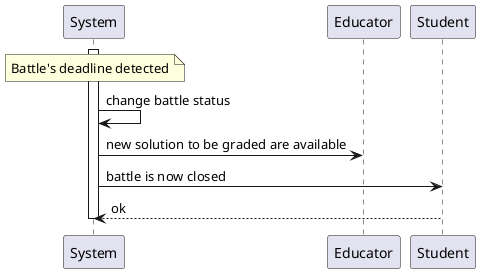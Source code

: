 @startuml


note over System: Battle's deadline detected
activate System
System -> System: change battle status
System -> Educator: new solution to be graded are available
System -> Student: battle is now closed
Student --> System: ok
deactivate System

@enduml